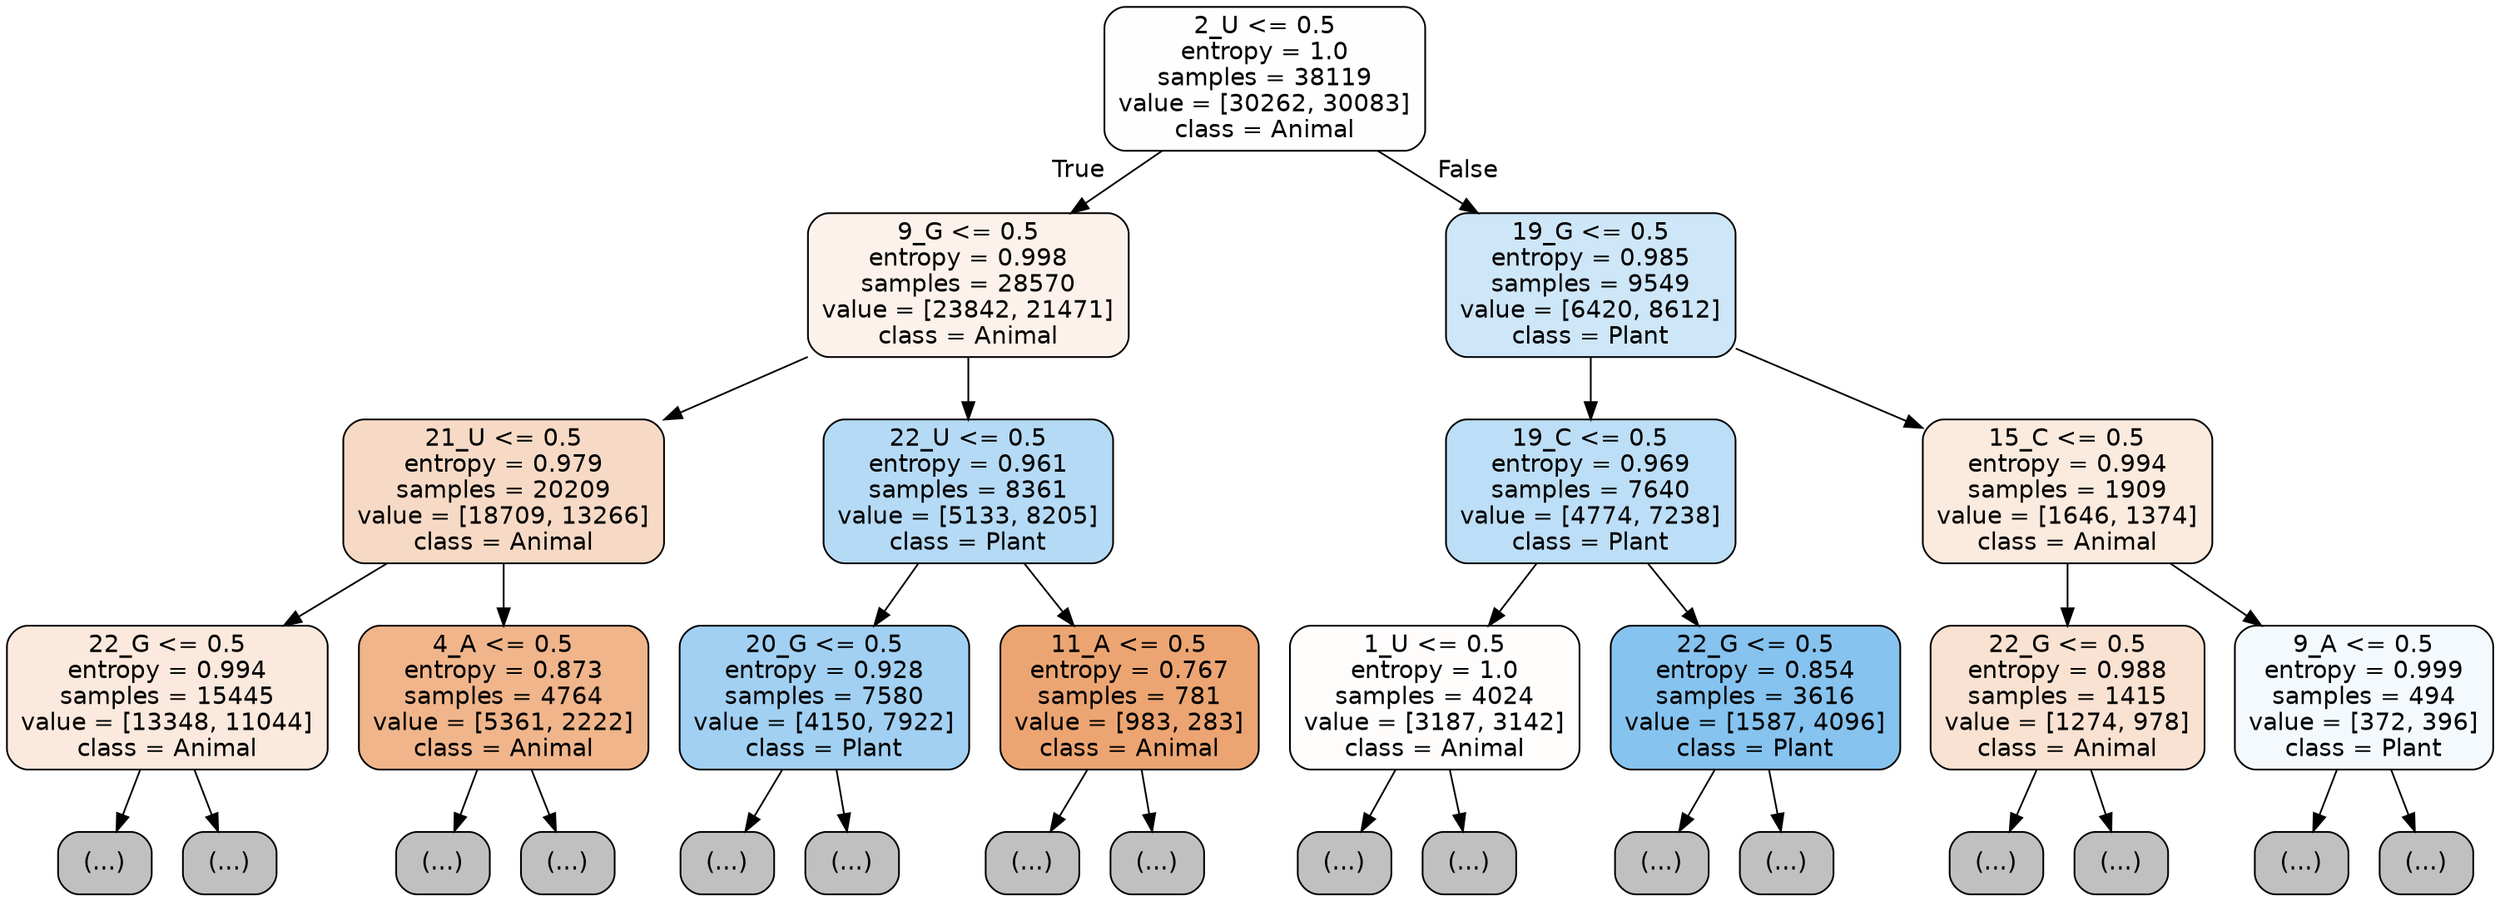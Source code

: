 digraph Tree {
node [shape=box, style="filled, rounded", color="black", fontname="helvetica"] ;
edge [fontname="helvetica"] ;
0 [label="2_U <= 0.5\nentropy = 1.0\nsamples = 38119\nvalue = [30262, 30083]\nclass = Animal", fillcolor="#fffefe"] ;
1 [label="9_G <= 0.5\nentropy = 0.998\nsamples = 28570\nvalue = [23842, 21471]\nclass = Animal", fillcolor="#fcf2eb"] ;
0 -> 1 [labeldistance=2.5, labelangle=45, headlabel="True"] ;
2 [label="21_U <= 0.5\nentropy = 0.979\nsamples = 20209\nvalue = [18709, 13266]\nclass = Animal", fillcolor="#f7dac5"] ;
1 -> 2 ;
3 [label="22_G <= 0.5\nentropy = 0.994\nsamples = 15445\nvalue = [13348, 11044]\nclass = Animal", fillcolor="#fbe9dd"] ;
2 -> 3 ;
4 [label="(...)", fillcolor="#C0C0C0"] ;
3 -> 4 ;
6613 [label="(...)", fillcolor="#C0C0C0"] ;
3 -> 6613 ;
7408 [label="4_A <= 0.5\nentropy = 0.873\nsamples = 4764\nvalue = [5361, 2222]\nclass = Animal", fillcolor="#f0b58b"] ;
2 -> 7408 ;
7409 [label="(...)", fillcolor="#C0C0C0"] ;
7408 -> 7409 ;
8872 [label="(...)", fillcolor="#C0C0C0"] ;
7408 -> 8872 ;
9361 [label="22_U <= 0.5\nentropy = 0.961\nsamples = 8361\nvalue = [5133, 8205]\nclass = Plant", fillcolor="#b5daf5"] ;
1 -> 9361 ;
9362 [label="20_G <= 0.5\nentropy = 0.928\nsamples = 7580\nvalue = [4150, 7922]\nclass = Plant", fillcolor="#a1d0f3"] ;
9361 -> 9362 ;
9363 [label="(...)", fillcolor="#C0C0C0"] ;
9362 -> 9363 ;
11514 [label="(...)", fillcolor="#C0C0C0"] ;
9362 -> 11514 ;
12283 [label="11_A <= 0.5\nentropy = 0.767\nsamples = 781\nvalue = [983, 283]\nclass = Animal", fillcolor="#eca572"] ;
9361 -> 12283 ;
12284 [label="(...)", fillcolor="#C0C0C0"] ;
12283 -> 12284 ;
12563 [label="(...)", fillcolor="#C0C0C0"] ;
12283 -> 12563 ;
12656 [label="19_G <= 0.5\nentropy = 0.985\nsamples = 9549\nvalue = [6420, 8612]\nclass = Plant", fillcolor="#cde6f8"] ;
0 -> 12656 [labeldistance=2.5, labelangle=-45, headlabel="False"] ;
12657 [label="19_C <= 0.5\nentropy = 0.969\nsamples = 7640\nvalue = [4774, 7238]\nclass = Plant", fillcolor="#bcdef6"] ;
12656 -> 12657 ;
12658 [label="1_U <= 0.5\nentropy = 1.0\nsamples = 4024\nvalue = [3187, 3142]\nclass = Animal", fillcolor="#fffdfc"] ;
12657 -> 12658 ;
12659 [label="(...)", fillcolor="#C0C0C0"] ;
12658 -> 12659 ;
13828 [label="(...)", fillcolor="#C0C0C0"] ;
12658 -> 13828 ;
14851 [label="22_G <= 0.5\nentropy = 0.854\nsamples = 3616\nvalue = [1587, 4096]\nclass = Plant", fillcolor="#86c3ef"] ;
12657 -> 14851 ;
14852 [label="(...)", fillcolor="#C0C0C0"] ;
14851 -> 14852 ;
15847 [label="(...)", fillcolor="#C0C0C0"] ;
14851 -> 15847 ;
15960 [label="15_C <= 0.5\nentropy = 0.994\nsamples = 1909\nvalue = [1646, 1374]\nclass = Animal", fillcolor="#fbeade"] ;
12656 -> 15960 ;
15961 [label="22_G <= 0.5\nentropy = 0.988\nsamples = 1415\nvalue = [1274, 978]\nclass = Animal", fillcolor="#f9e2d1"] ;
15960 -> 15961 ;
15962 [label="(...)", fillcolor="#C0C0C0"] ;
15961 -> 15962 ;
16769 [label="(...)", fillcolor="#C0C0C0"] ;
15961 -> 16769 ;
16858 [label="9_A <= 0.5\nentropy = 0.999\nsamples = 494\nvalue = [372, 396]\nclass = Plant", fillcolor="#f3f9fd"] ;
15960 -> 16858 ;
16859 [label="(...)", fillcolor="#C0C0C0"] ;
16858 -> 16859 ;
17050 [label="(...)", fillcolor="#C0C0C0"] ;
16858 -> 17050 ;
}